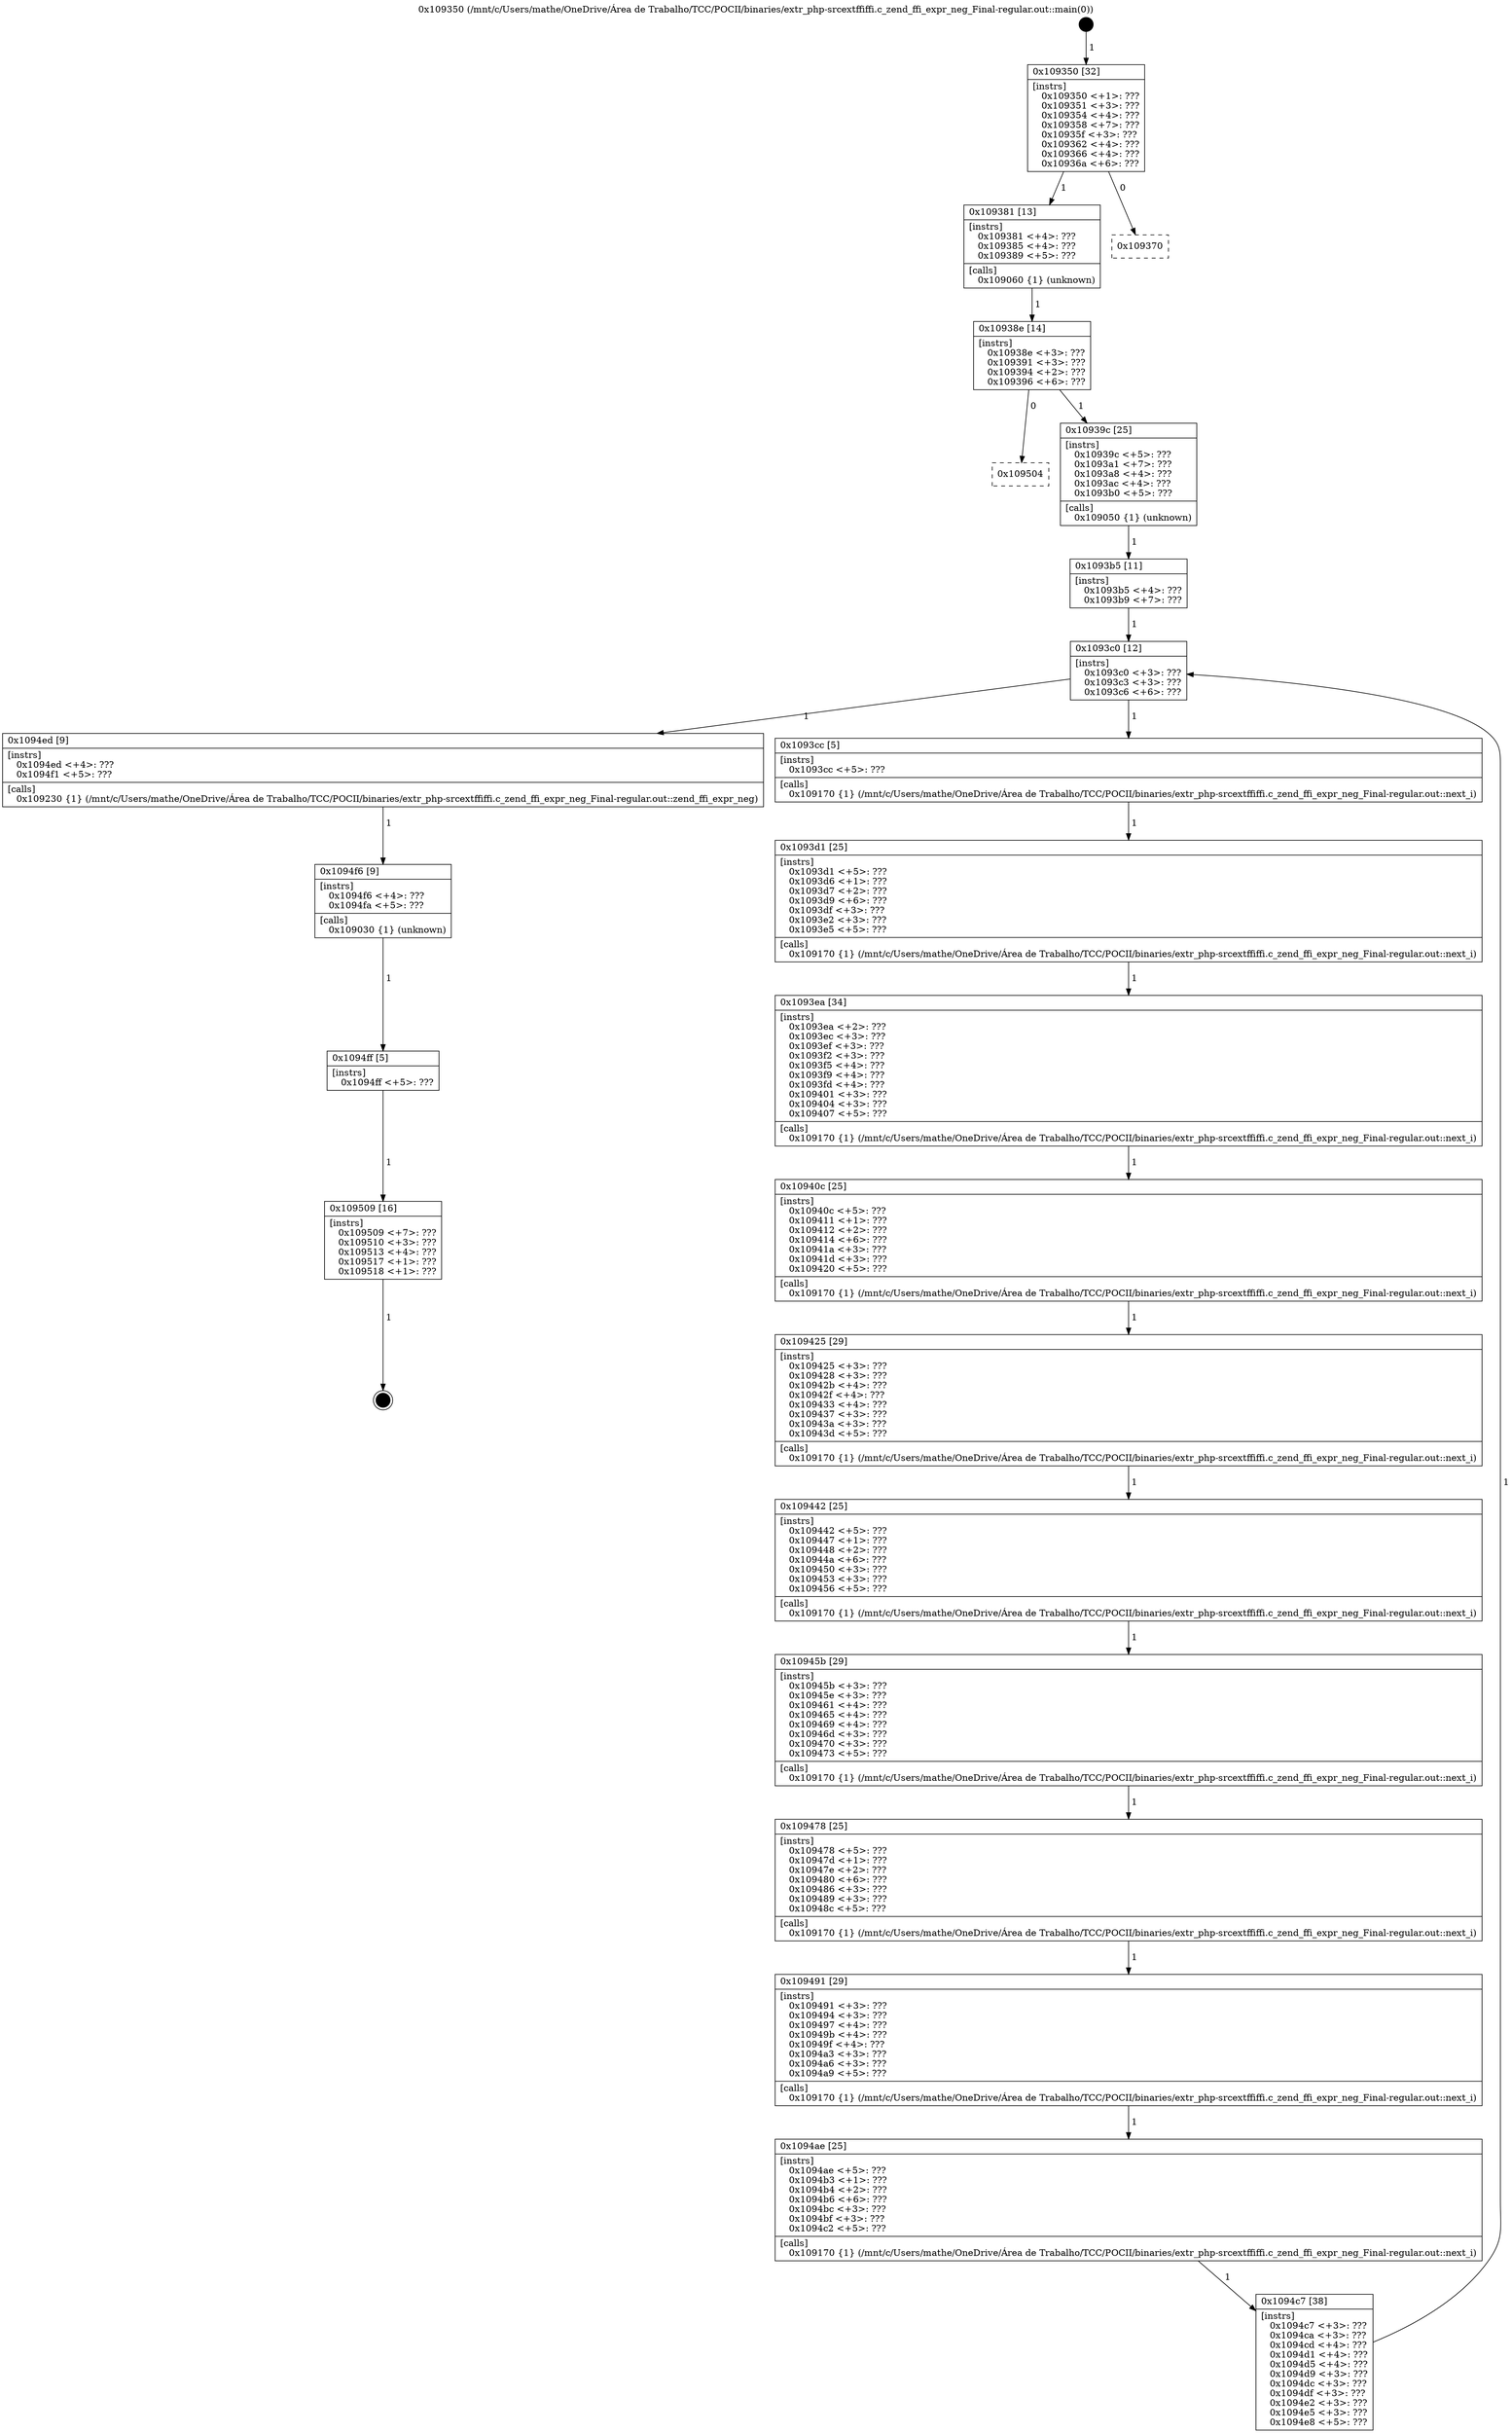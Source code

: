 digraph "0x109350" {
  label = "0x109350 (/mnt/c/Users/mathe/OneDrive/Área de Trabalho/TCC/POCII/binaries/extr_php-srcextffiffi.c_zend_ffi_expr_neg_Final-regular.out::main(0))"
  labelloc = "t"
  node[shape=record]

  Entry [label="",width=0.3,height=0.3,shape=circle,fillcolor=black,style=filled]
  "0x109350" [label="{
     0x109350 [32]\l
     | [instrs]\l
     &nbsp;&nbsp;0x109350 \<+1\>: ???\l
     &nbsp;&nbsp;0x109351 \<+3\>: ???\l
     &nbsp;&nbsp;0x109354 \<+4\>: ???\l
     &nbsp;&nbsp;0x109358 \<+7\>: ???\l
     &nbsp;&nbsp;0x10935f \<+3\>: ???\l
     &nbsp;&nbsp;0x109362 \<+4\>: ???\l
     &nbsp;&nbsp;0x109366 \<+4\>: ???\l
     &nbsp;&nbsp;0x10936a \<+6\>: ???\l
  }"]
  "0x109381" [label="{
     0x109381 [13]\l
     | [instrs]\l
     &nbsp;&nbsp;0x109381 \<+4\>: ???\l
     &nbsp;&nbsp;0x109385 \<+4\>: ???\l
     &nbsp;&nbsp;0x109389 \<+5\>: ???\l
     | [calls]\l
     &nbsp;&nbsp;0x109060 \{1\} (unknown)\l
  }"]
  "0x109370" [label="{
     0x109370\l
  }", style=dashed]
  "0x10938e" [label="{
     0x10938e [14]\l
     | [instrs]\l
     &nbsp;&nbsp;0x10938e \<+3\>: ???\l
     &nbsp;&nbsp;0x109391 \<+3\>: ???\l
     &nbsp;&nbsp;0x109394 \<+2\>: ???\l
     &nbsp;&nbsp;0x109396 \<+6\>: ???\l
  }"]
  "0x109504" [label="{
     0x109504\l
  }", style=dashed]
  "0x10939c" [label="{
     0x10939c [25]\l
     | [instrs]\l
     &nbsp;&nbsp;0x10939c \<+5\>: ???\l
     &nbsp;&nbsp;0x1093a1 \<+7\>: ???\l
     &nbsp;&nbsp;0x1093a8 \<+4\>: ???\l
     &nbsp;&nbsp;0x1093ac \<+4\>: ???\l
     &nbsp;&nbsp;0x1093b0 \<+5\>: ???\l
     | [calls]\l
     &nbsp;&nbsp;0x109050 \{1\} (unknown)\l
  }"]
  Exit [label="",width=0.3,height=0.3,shape=circle,fillcolor=black,style=filled,peripheries=2]
  "0x1093c0" [label="{
     0x1093c0 [12]\l
     | [instrs]\l
     &nbsp;&nbsp;0x1093c0 \<+3\>: ???\l
     &nbsp;&nbsp;0x1093c3 \<+3\>: ???\l
     &nbsp;&nbsp;0x1093c6 \<+6\>: ???\l
  }"]
  "0x1094ed" [label="{
     0x1094ed [9]\l
     | [instrs]\l
     &nbsp;&nbsp;0x1094ed \<+4\>: ???\l
     &nbsp;&nbsp;0x1094f1 \<+5\>: ???\l
     | [calls]\l
     &nbsp;&nbsp;0x109230 \{1\} (/mnt/c/Users/mathe/OneDrive/Área de Trabalho/TCC/POCII/binaries/extr_php-srcextffiffi.c_zend_ffi_expr_neg_Final-regular.out::zend_ffi_expr_neg)\l
  }"]
  "0x1093cc" [label="{
     0x1093cc [5]\l
     | [instrs]\l
     &nbsp;&nbsp;0x1093cc \<+5\>: ???\l
     | [calls]\l
     &nbsp;&nbsp;0x109170 \{1\} (/mnt/c/Users/mathe/OneDrive/Área de Trabalho/TCC/POCII/binaries/extr_php-srcextffiffi.c_zend_ffi_expr_neg_Final-regular.out::next_i)\l
  }"]
  "0x1093d1" [label="{
     0x1093d1 [25]\l
     | [instrs]\l
     &nbsp;&nbsp;0x1093d1 \<+5\>: ???\l
     &nbsp;&nbsp;0x1093d6 \<+1\>: ???\l
     &nbsp;&nbsp;0x1093d7 \<+2\>: ???\l
     &nbsp;&nbsp;0x1093d9 \<+6\>: ???\l
     &nbsp;&nbsp;0x1093df \<+3\>: ???\l
     &nbsp;&nbsp;0x1093e2 \<+3\>: ???\l
     &nbsp;&nbsp;0x1093e5 \<+5\>: ???\l
     | [calls]\l
     &nbsp;&nbsp;0x109170 \{1\} (/mnt/c/Users/mathe/OneDrive/Área de Trabalho/TCC/POCII/binaries/extr_php-srcextffiffi.c_zend_ffi_expr_neg_Final-regular.out::next_i)\l
  }"]
  "0x1093ea" [label="{
     0x1093ea [34]\l
     | [instrs]\l
     &nbsp;&nbsp;0x1093ea \<+2\>: ???\l
     &nbsp;&nbsp;0x1093ec \<+3\>: ???\l
     &nbsp;&nbsp;0x1093ef \<+3\>: ???\l
     &nbsp;&nbsp;0x1093f2 \<+3\>: ???\l
     &nbsp;&nbsp;0x1093f5 \<+4\>: ???\l
     &nbsp;&nbsp;0x1093f9 \<+4\>: ???\l
     &nbsp;&nbsp;0x1093fd \<+4\>: ???\l
     &nbsp;&nbsp;0x109401 \<+3\>: ???\l
     &nbsp;&nbsp;0x109404 \<+3\>: ???\l
     &nbsp;&nbsp;0x109407 \<+5\>: ???\l
     | [calls]\l
     &nbsp;&nbsp;0x109170 \{1\} (/mnt/c/Users/mathe/OneDrive/Área de Trabalho/TCC/POCII/binaries/extr_php-srcextffiffi.c_zend_ffi_expr_neg_Final-regular.out::next_i)\l
  }"]
  "0x10940c" [label="{
     0x10940c [25]\l
     | [instrs]\l
     &nbsp;&nbsp;0x10940c \<+5\>: ???\l
     &nbsp;&nbsp;0x109411 \<+1\>: ???\l
     &nbsp;&nbsp;0x109412 \<+2\>: ???\l
     &nbsp;&nbsp;0x109414 \<+6\>: ???\l
     &nbsp;&nbsp;0x10941a \<+3\>: ???\l
     &nbsp;&nbsp;0x10941d \<+3\>: ???\l
     &nbsp;&nbsp;0x109420 \<+5\>: ???\l
     | [calls]\l
     &nbsp;&nbsp;0x109170 \{1\} (/mnt/c/Users/mathe/OneDrive/Área de Trabalho/TCC/POCII/binaries/extr_php-srcextffiffi.c_zend_ffi_expr_neg_Final-regular.out::next_i)\l
  }"]
  "0x109425" [label="{
     0x109425 [29]\l
     | [instrs]\l
     &nbsp;&nbsp;0x109425 \<+3\>: ???\l
     &nbsp;&nbsp;0x109428 \<+3\>: ???\l
     &nbsp;&nbsp;0x10942b \<+4\>: ???\l
     &nbsp;&nbsp;0x10942f \<+4\>: ???\l
     &nbsp;&nbsp;0x109433 \<+4\>: ???\l
     &nbsp;&nbsp;0x109437 \<+3\>: ???\l
     &nbsp;&nbsp;0x10943a \<+3\>: ???\l
     &nbsp;&nbsp;0x10943d \<+5\>: ???\l
     | [calls]\l
     &nbsp;&nbsp;0x109170 \{1\} (/mnt/c/Users/mathe/OneDrive/Área de Trabalho/TCC/POCII/binaries/extr_php-srcextffiffi.c_zend_ffi_expr_neg_Final-regular.out::next_i)\l
  }"]
  "0x109442" [label="{
     0x109442 [25]\l
     | [instrs]\l
     &nbsp;&nbsp;0x109442 \<+5\>: ???\l
     &nbsp;&nbsp;0x109447 \<+1\>: ???\l
     &nbsp;&nbsp;0x109448 \<+2\>: ???\l
     &nbsp;&nbsp;0x10944a \<+6\>: ???\l
     &nbsp;&nbsp;0x109450 \<+3\>: ???\l
     &nbsp;&nbsp;0x109453 \<+3\>: ???\l
     &nbsp;&nbsp;0x109456 \<+5\>: ???\l
     | [calls]\l
     &nbsp;&nbsp;0x109170 \{1\} (/mnt/c/Users/mathe/OneDrive/Área de Trabalho/TCC/POCII/binaries/extr_php-srcextffiffi.c_zend_ffi_expr_neg_Final-regular.out::next_i)\l
  }"]
  "0x10945b" [label="{
     0x10945b [29]\l
     | [instrs]\l
     &nbsp;&nbsp;0x10945b \<+3\>: ???\l
     &nbsp;&nbsp;0x10945e \<+3\>: ???\l
     &nbsp;&nbsp;0x109461 \<+4\>: ???\l
     &nbsp;&nbsp;0x109465 \<+4\>: ???\l
     &nbsp;&nbsp;0x109469 \<+4\>: ???\l
     &nbsp;&nbsp;0x10946d \<+3\>: ???\l
     &nbsp;&nbsp;0x109470 \<+3\>: ???\l
     &nbsp;&nbsp;0x109473 \<+5\>: ???\l
     | [calls]\l
     &nbsp;&nbsp;0x109170 \{1\} (/mnt/c/Users/mathe/OneDrive/Área de Trabalho/TCC/POCII/binaries/extr_php-srcextffiffi.c_zend_ffi_expr_neg_Final-regular.out::next_i)\l
  }"]
  "0x109478" [label="{
     0x109478 [25]\l
     | [instrs]\l
     &nbsp;&nbsp;0x109478 \<+5\>: ???\l
     &nbsp;&nbsp;0x10947d \<+1\>: ???\l
     &nbsp;&nbsp;0x10947e \<+2\>: ???\l
     &nbsp;&nbsp;0x109480 \<+6\>: ???\l
     &nbsp;&nbsp;0x109486 \<+3\>: ???\l
     &nbsp;&nbsp;0x109489 \<+3\>: ???\l
     &nbsp;&nbsp;0x10948c \<+5\>: ???\l
     | [calls]\l
     &nbsp;&nbsp;0x109170 \{1\} (/mnt/c/Users/mathe/OneDrive/Área de Trabalho/TCC/POCII/binaries/extr_php-srcextffiffi.c_zend_ffi_expr_neg_Final-regular.out::next_i)\l
  }"]
  "0x109491" [label="{
     0x109491 [29]\l
     | [instrs]\l
     &nbsp;&nbsp;0x109491 \<+3\>: ???\l
     &nbsp;&nbsp;0x109494 \<+3\>: ???\l
     &nbsp;&nbsp;0x109497 \<+4\>: ???\l
     &nbsp;&nbsp;0x10949b \<+4\>: ???\l
     &nbsp;&nbsp;0x10949f \<+4\>: ???\l
     &nbsp;&nbsp;0x1094a3 \<+3\>: ???\l
     &nbsp;&nbsp;0x1094a6 \<+3\>: ???\l
     &nbsp;&nbsp;0x1094a9 \<+5\>: ???\l
     | [calls]\l
     &nbsp;&nbsp;0x109170 \{1\} (/mnt/c/Users/mathe/OneDrive/Área de Trabalho/TCC/POCII/binaries/extr_php-srcextffiffi.c_zend_ffi_expr_neg_Final-regular.out::next_i)\l
  }"]
  "0x1094ae" [label="{
     0x1094ae [25]\l
     | [instrs]\l
     &nbsp;&nbsp;0x1094ae \<+5\>: ???\l
     &nbsp;&nbsp;0x1094b3 \<+1\>: ???\l
     &nbsp;&nbsp;0x1094b4 \<+2\>: ???\l
     &nbsp;&nbsp;0x1094b6 \<+6\>: ???\l
     &nbsp;&nbsp;0x1094bc \<+3\>: ???\l
     &nbsp;&nbsp;0x1094bf \<+3\>: ???\l
     &nbsp;&nbsp;0x1094c2 \<+5\>: ???\l
     | [calls]\l
     &nbsp;&nbsp;0x109170 \{1\} (/mnt/c/Users/mathe/OneDrive/Área de Trabalho/TCC/POCII/binaries/extr_php-srcextffiffi.c_zend_ffi_expr_neg_Final-regular.out::next_i)\l
  }"]
  "0x1094c7" [label="{
     0x1094c7 [38]\l
     | [instrs]\l
     &nbsp;&nbsp;0x1094c7 \<+3\>: ???\l
     &nbsp;&nbsp;0x1094ca \<+3\>: ???\l
     &nbsp;&nbsp;0x1094cd \<+4\>: ???\l
     &nbsp;&nbsp;0x1094d1 \<+4\>: ???\l
     &nbsp;&nbsp;0x1094d5 \<+4\>: ???\l
     &nbsp;&nbsp;0x1094d9 \<+3\>: ???\l
     &nbsp;&nbsp;0x1094dc \<+3\>: ???\l
     &nbsp;&nbsp;0x1094df \<+3\>: ???\l
     &nbsp;&nbsp;0x1094e2 \<+3\>: ???\l
     &nbsp;&nbsp;0x1094e5 \<+3\>: ???\l
     &nbsp;&nbsp;0x1094e8 \<+5\>: ???\l
  }"]
  "0x1093b5" [label="{
     0x1093b5 [11]\l
     | [instrs]\l
     &nbsp;&nbsp;0x1093b5 \<+4\>: ???\l
     &nbsp;&nbsp;0x1093b9 \<+7\>: ???\l
  }"]
  "0x1094f6" [label="{
     0x1094f6 [9]\l
     | [instrs]\l
     &nbsp;&nbsp;0x1094f6 \<+4\>: ???\l
     &nbsp;&nbsp;0x1094fa \<+5\>: ???\l
     | [calls]\l
     &nbsp;&nbsp;0x109030 \{1\} (unknown)\l
  }"]
  "0x1094ff" [label="{
     0x1094ff [5]\l
     | [instrs]\l
     &nbsp;&nbsp;0x1094ff \<+5\>: ???\l
  }"]
  "0x109509" [label="{
     0x109509 [16]\l
     | [instrs]\l
     &nbsp;&nbsp;0x109509 \<+7\>: ???\l
     &nbsp;&nbsp;0x109510 \<+3\>: ???\l
     &nbsp;&nbsp;0x109513 \<+4\>: ???\l
     &nbsp;&nbsp;0x109517 \<+1\>: ???\l
     &nbsp;&nbsp;0x109518 \<+1\>: ???\l
  }"]
  Entry -> "0x109350" [label=" 1"]
  "0x109350" -> "0x109381" [label=" 1"]
  "0x109350" -> "0x109370" [label=" 0"]
  "0x109381" -> "0x10938e" [label=" 1"]
  "0x10938e" -> "0x109504" [label=" 0"]
  "0x10938e" -> "0x10939c" [label=" 1"]
  "0x109509" -> Exit [label=" 1"]
  "0x10939c" -> "0x1093b5" [label=" 1"]
  "0x1093c0" -> "0x1094ed" [label=" 1"]
  "0x1093c0" -> "0x1093cc" [label=" 1"]
  "0x1093cc" -> "0x1093d1" [label=" 1"]
  "0x1093d1" -> "0x1093ea" [label=" 1"]
  "0x1093ea" -> "0x10940c" [label=" 1"]
  "0x10940c" -> "0x109425" [label=" 1"]
  "0x109425" -> "0x109442" [label=" 1"]
  "0x109442" -> "0x10945b" [label=" 1"]
  "0x10945b" -> "0x109478" [label=" 1"]
  "0x109478" -> "0x109491" [label=" 1"]
  "0x109491" -> "0x1094ae" [label=" 1"]
  "0x1094ae" -> "0x1094c7" [label=" 1"]
  "0x1093b5" -> "0x1093c0" [label=" 1"]
  "0x1094c7" -> "0x1093c0" [label=" 1"]
  "0x1094ed" -> "0x1094f6" [label=" 1"]
  "0x1094f6" -> "0x1094ff" [label=" 1"]
  "0x1094ff" -> "0x109509" [label=" 1"]
}
